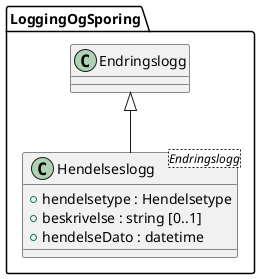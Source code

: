 @startuml
skinparam nodesep 100
class LoggingOgSporing.Hendelseslogg <Endringslogg> {
  +hendelsetype : Hendelsetype
  +beskrivelse : string [0..1]
  +hendelseDato : datetime
}
LoggingOgSporing.Endringslogg <|-- LoggingOgSporing.Hendelseslogg
@enduml
